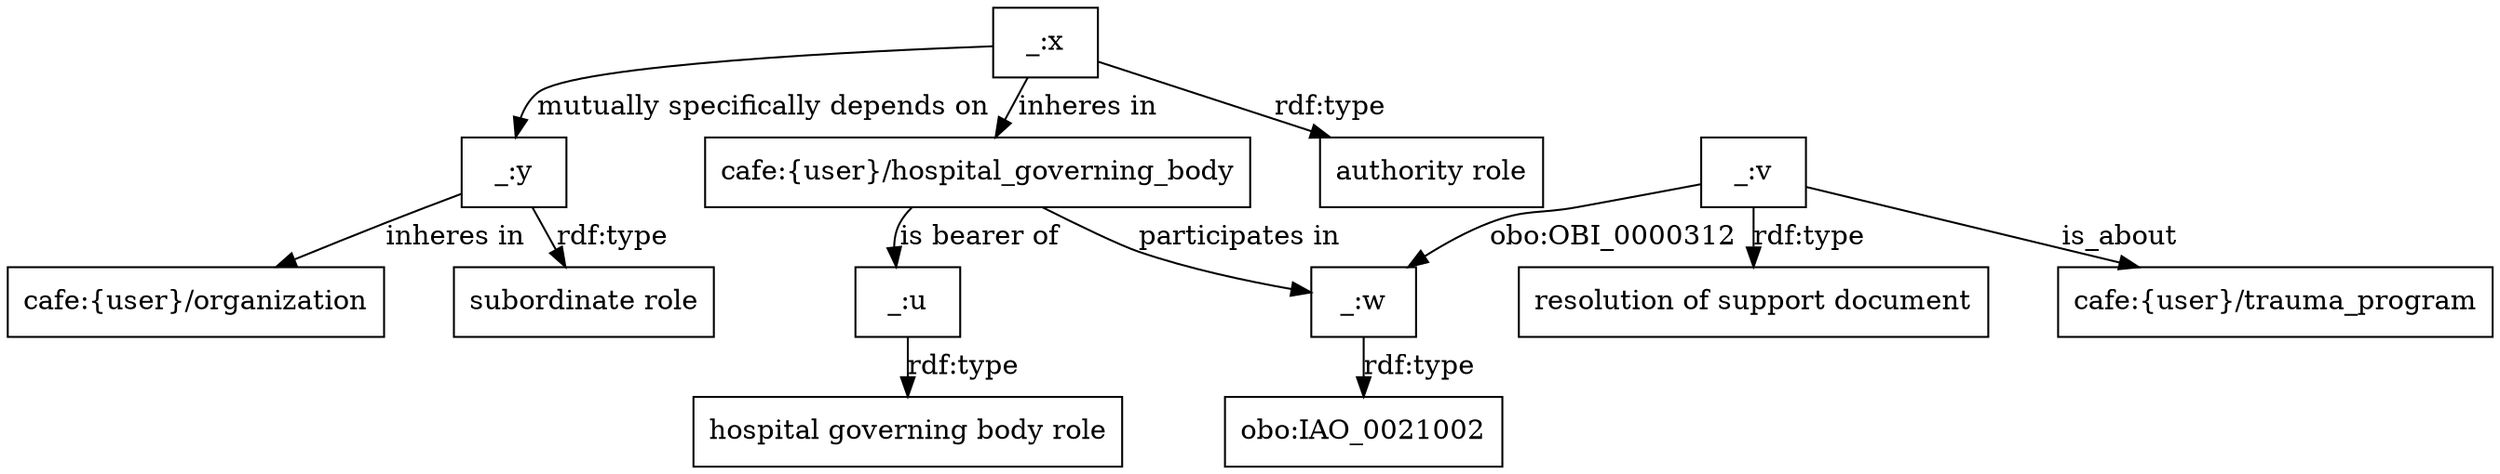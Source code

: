 digraph g { node [shape=rectangle];
graph [splines=true, nodesep=.5, ranksep=0, overlap=false];
"_:y" -> "cafe:{user}/organization" [label="inheres in"]
"_:y" -> "subordinate role" [label="rdf:type"]
"_:x" -> "_:y" [label="mutually specifically depends on"]
"_:x" -> "cafe:{user}/hospital_governing_body" [label="inheres in"]
"_:x" -> "authority role" [label="rdf:type"]
"cafe:{user}/hospital_governing_body" -> "_:u" [label="is bearer of"]
"_:u" -> "hospital governing body role" [label="rdf:type"]
"cafe:{user}/hospital_governing_body" -> "_:w" [label="participates in"]
"_:w" -> "obo:IAO_0021002" [label="rdf:type"]
"_:v" -> "_:w" [label="obo:OBI_0000312"]
"_:v" -> "resolution of support document" [label="rdf:type"]
"_:v" -> "cafe:{user}/trauma_program" [label="is_about"]
}